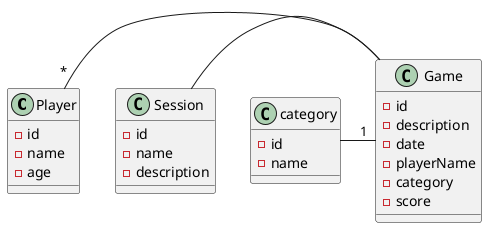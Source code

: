 @startuml

class Player {
    -id
    -name
    -age
}

class Game{

    -id
    -description
    -date
    -playerName
    -category
    -score
}

class category {
    -id
    -name
}

class Session {
    -id
    -name
    -description
}

Player "*"-  Game
Session - Game
category - "1"Game
@enduml